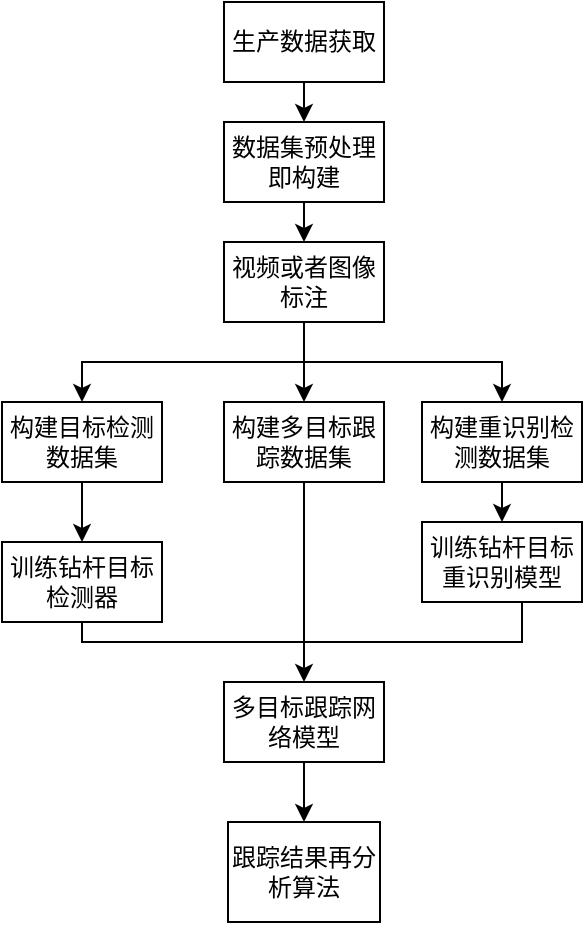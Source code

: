 <mxfile version="20.5.1" type="github">
  <diagram id="dDSrNZbrI0kC922JCSeA" name="第 1 页">
    <mxGraphModel dx="1422" dy="812" grid="1" gridSize="10" guides="1" tooltips="1" connect="1" arrows="1" fold="1" page="1" pageScale="1" pageWidth="827" pageHeight="1169" math="0" shadow="0">
      <root>
        <mxCell id="0" />
        <mxCell id="1" parent="0" />
        <mxCell id="YRWztcfoYVbnM-zKzQWR-3" style="edgeStyle=orthogonalEdgeStyle;rounded=0;orthogonalLoop=1;jettySize=auto;html=1;exitX=0.5;exitY=1;exitDx=0;exitDy=0;entryX=0.5;entryY=0;entryDx=0;entryDy=0;" edge="1" parent="1" source="YRWztcfoYVbnM-zKzQWR-1" target="YRWztcfoYVbnM-zKzQWR-2">
          <mxGeometry relative="1" as="geometry" />
        </mxCell>
        <mxCell id="YRWztcfoYVbnM-zKzQWR-1" value="生产数据获取" style="rounded=0;whiteSpace=wrap;html=1;" vertex="1" parent="1">
          <mxGeometry x="331" y="190" width="80" height="40" as="geometry" />
        </mxCell>
        <mxCell id="YRWztcfoYVbnM-zKzQWR-5" style="edgeStyle=orthogonalEdgeStyle;rounded=0;orthogonalLoop=1;jettySize=auto;html=1;exitX=0.5;exitY=1;exitDx=0;exitDy=0;entryX=0.5;entryY=0;entryDx=0;entryDy=0;" edge="1" parent="1" source="YRWztcfoYVbnM-zKzQWR-2" target="YRWztcfoYVbnM-zKzQWR-4">
          <mxGeometry relative="1" as="geometry" />
        </mxCell>
        <mxCell id="YRWztcfoYVbnM-zKzQWR-2" value="数据集预处理即构建" style="rounded=0;whiteSpace=wrap;html=1;" vertex="1" parent="1">
          <mxGeometry x="331" y="250" width="80" height="40" as="geometry" />
        </mxCell>
        <mxCell id="YRWztcfoYVbnM-zKzQWR-7" style="edgeStyle=orthogonalEdgeStyle;rounded=0;orthogonalLoop=1;jettySize=auto;html=1;exitX=0.5;exitY=1;exitDx=0;exitDy=0;entryX=0.5;entryY=0;entryDx=0;entryDy=0;" edge="1" parent="1" source="YRWztcfoYVbnM-zKzQWR-4" target="YRWztcfoYVbnM-zKzQWR-6">
          <mxGeometry relative="1" as="geometry" />
        </mxCell>
        <mxCell id="YRWztcfoYVbnM-zKzQWR-10" style="edgeStyle=orthogonalEdgeStyle;rounded=0;orthogonalLoop=1;jettySize=auto;html=1;exitX=0.5;exitY=1;exitDx=0;exitDy=0;entryX=0.5;entryY=0;entryDx=0;entryDy=0;" edge="1" parent="1" source="YRWztcfoYVbnM-zKzQWR-4" target="YRWztcfoYVbnM-zKzQWR-9">
          <mxGeometry relative="1" as="geometry" />
        </mxCell>
        <mxCell id="YRWztcfoYVbnM-zKzQWR-12" style="edgeStyle=orthogonalEdgeStyle;rounded=0;orthogonalLoop=1;jettySize=auto;html=1;exitX=0.5;exitY=1;exitDx=0;exitDy=0;entryX=0.5;entryY=0;entryDx=0;entryDy=0;" edge="1" parent="1" source="YRWztcfoYVbnM-zKzQWR-4" target="YRWztcfoYVbnM-zKzQWR-11">
          <mxGeometry relative="1" as="geometry" />
        </mxCell>
        <mxCell id="YRWztcfoYVbnM-zKzQWR-4" value="视频或者图像标注" style="rounded=0;whiteSpace=wrap;html=1;" vertex="1" parent="1">
          <mxGeometry x="331" y="310" width="80" height="40" as="geometry" />
        </mxCell>
        <mxCell id="YRWztcfoYVbnM-zKzQWR-14" value="" style="edgeStyle=orthogonalEdgeStyle;rounded=0;orthogonalLoop=1;jettySize=auto;html=1;" edge="1" parent="1" source="YRWztcfoYVbnM-zKzQWR-6" target="YRWztcfoYVbnM-zKzQWR-13">
          <mxGeometry relative="1" as="geometry" />
        </mxCell>
        <mxCell id="YRWztcfoYVbnM-zKzQWR-6" value="构建目标检测数据集" style="rounded=0;whiteSpace=wrap;html=1;" vertex="1" parent="1">
          <mxGeometry x="220" y="390" width="80" height="40" as="geometry" />
        </mxCell>
        <mxCell id="YRWztcfoYVbnM-zKzQWR-18" style="edgeStyle=orthogonalEdgeStyle;rounded=0;orthogonalLoop=1;jettySize=auto;html=1;exitX=0.5;exitY=1;exitDx=0;exitDy=0;entryX=0.5;entryY=0;entryDx=0;entryDy=0;" edge="1" parent="1" source="YRWztcfoYVbnM-zKzQWR-9" target="YRWztcfoYVbnM-zKzQWR-17">
          <mxGeometry relative="1" as="geometry" />
        </mxCell>
        <mxCell id="YRWztcfoYVbnM-zKzQWR-9" value="构建重识别检测数据集" style="rounded=0;whiteSpace=wrap;html=1;" vertex="1" parent="1">
          <mxGeometry x="430" y="390" width="80" height="40" as="geometry" />
        </mxCell>
        <mxCell id="YRWztcfoYVbnM-zKzQWR-26" style="edgeStyle=orthogonalEdgeStyle;rounded=0;orthogonalLoop=1;jettySize=auto;html=1;exitX=0.5;exitY=1;exitDx=0;exitDy=0;" edge="1" parent="1" source="YRWztcfoYVbnM-zKzQWR-11">
          <mxGeometry relative="1" as="geometry">
            <mxPoint x="371" y="530" as="targetPoint" />
          </mxGeometry>
        </mxCell>
        <mxCell id="YRWztcfoYVbnM-zKzQWR-11" value="构建多目标跟踪数据集" style="rounded=0;whiteSpace=wrap;html=1;" vertex="1" parent="1">
          <mxGeometry x="331" y="390" width="80" height="40" as="geometry" />
        </mxCell>
        <mxCell id="YRWztcfoYVbnM-zKzQWR-28" style="edgeStyle=orthogonalEdgeStyle;orthogonalLoop=1;jettySize=auto;html=1;entryX=0.625;entryY=1;entryDx=0;entryDy=0;entryPerimeter=0;rounded=0;endArrow=none;endFill=0;" edge="1" parent="1" source="YRWztcfoYVbnM-zKzQWR-13" target="YRWztcfoYVbnM-zKzQWR-17">
          <mxGeometry relative="1" as="geometry">
            <Array as="points">
              <mxPoint x="260" y="510" />
              <mxPoint x="480" y="510" />
            </Array>
          </mxGeometry>
        </mxCell>
        <mxCell id="YRWztcfoYVbnM-zKzQWR-13" value="训练钻杆目标检测器" style="rounded=0;whiteSpace=wrap;html=1;" vertex="1" parent="1">
          <mxGeometry x="220" y="460" width="80" height="40" as="geometry" />
        </mxCell>
        <mxCell id="YRWztcfoYVbnM-zKzQWR-17" value="训练钻杆目标重识别模型" style="rounded=0;whiteSpace=wrap;html=1;" vertex="1" parent="1">
          <mxGeometry x="430" y="450" width="80" height="40" as="geometry" />
        </mxCell>
        <mxCell id="YRWztcfoYVbnM-zKzQWR-31" style="edgeStyle=orthogonalEdgeStyle;rounded=0;orthogonalLoop=1;jettySize=auto;html=1;exitX=0.5;exitY=1;exitDx=0;exitDy=0;entryX=0.5;entryY=0;entryDx=0;entryDy=0;endArrow=classic;endFill=1;" edge="1" parent="1" source="YRWztcfoYVbnM-zKzQWR-21" target="YRWztcfoYVbnM-zKzQWR-29">
          <mxGeometry relative="1" as="geometry" />
        </mxCell>
        <mxCell id="YRWztcfoYVbnM-zKzQWR-21" value="多目标跟踪网络模型" style="rounded=0;whiteSpace=wrap;html=1;" vertex="1" parent="1">
          <mxGeometry x="331" y="530" width="80" height="40" as="geometry" />
        </mxCell>
        <mxCell id="YRWztcfoYVbnM-zKzQWR-29" value="跟踪结果再分析算法" style="rounded=0;whiteSpace=wrap;html=1;" vertex="1" parent="1">
          <mxGeometry x="333" y="600" width="76" height="50" as="geometry" />
        </mxCell>
      </root>
    </mxGraphModel>
  </diagram>
</mxfile>
